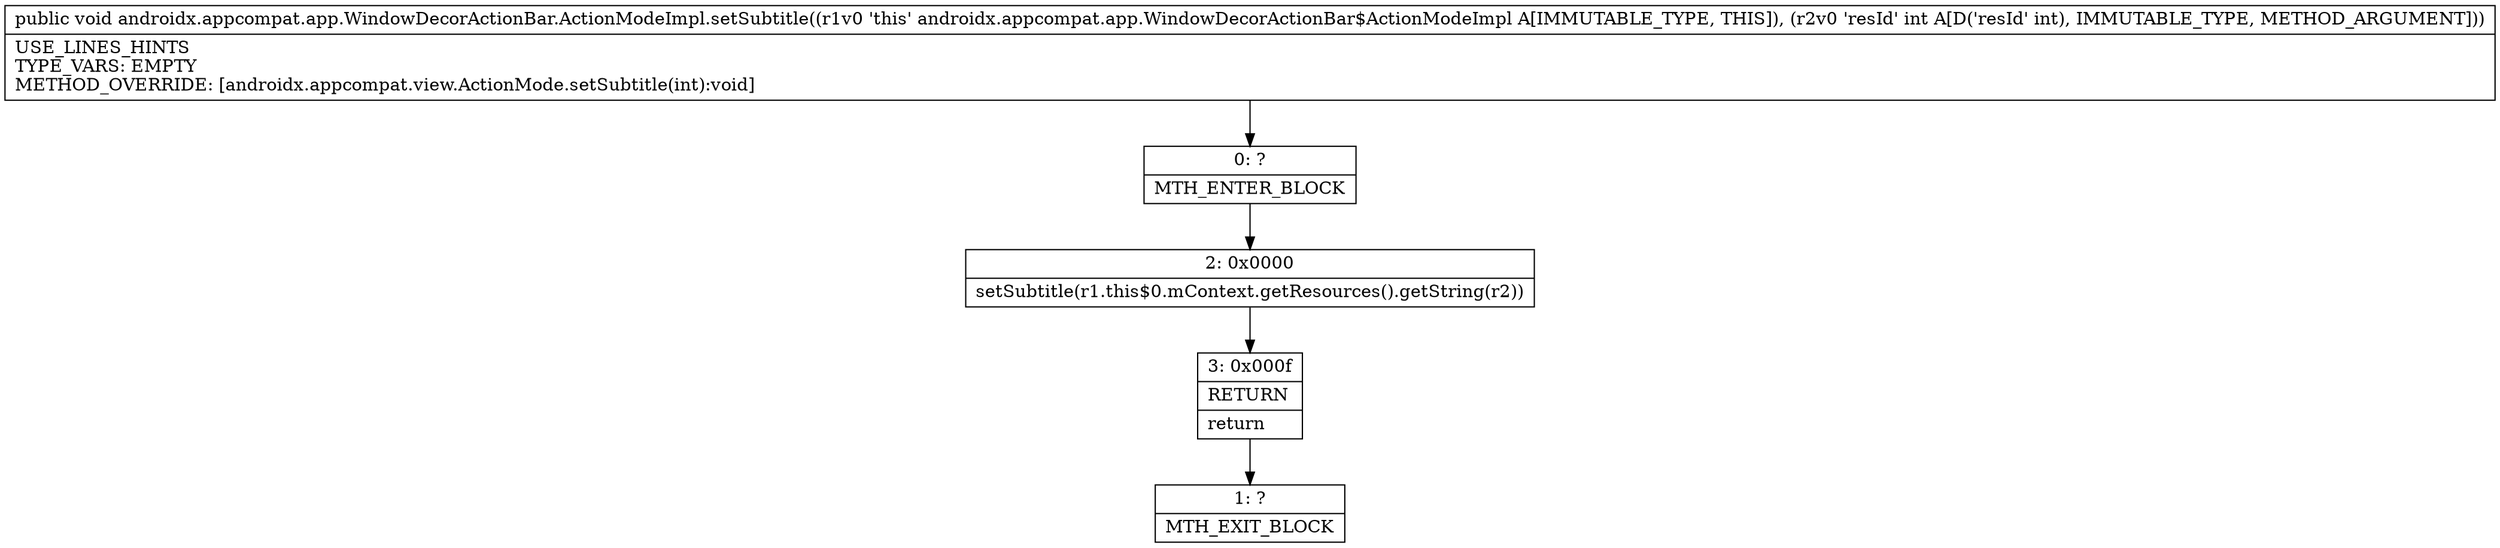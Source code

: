 digraph "CFG forandroidx.appcompat.app.WindowDecorActionBar.ActionModeImpl.setSubtitle(I)V" {
Node_0 [shape=record,label="{0\:\ ?|MTH_ENTER_BLOCK\l}"];
Node_2 [shape=record,label="{2\:\ 0x0000|setSubtitle(r1.this$0.mContext.getResources().getString(r2))\l}"];
Node_3 [shape=record,label="{3\:\ 0x000f|RETURN\l|return\l}"];
Node_1 [shape=record,label="{1\:\ ?|MTH_EXIT_BLOCK\l}"];
MethodNode[shape=record,label="{public void androidx.appcompat.app.WindowDecorActionBar.ActionModeImpl.setSubtitle((r1v0 'this' androidx.appcompat.app.WindowDecorActionBar$ActionModeImpl A[IMMUTABLE_TYPE, THIS]), (r2v0 'resId' int A[D('resId' int), IMMUTABLE_TYPE, METHOD_ARGUMENT]))  | USE_LINES_HINTS\lTYPE_VARS: EMPTY\lMETHOD_OVERRIDE: [androidx.appcompat.view.ActionMode.setSubtitle(int):void]\l}"];
MethodNode -> Node_0;Node_0 -> Node_2;
Node_2 -> Node_3;
Node_3 -> Node_1;
}

